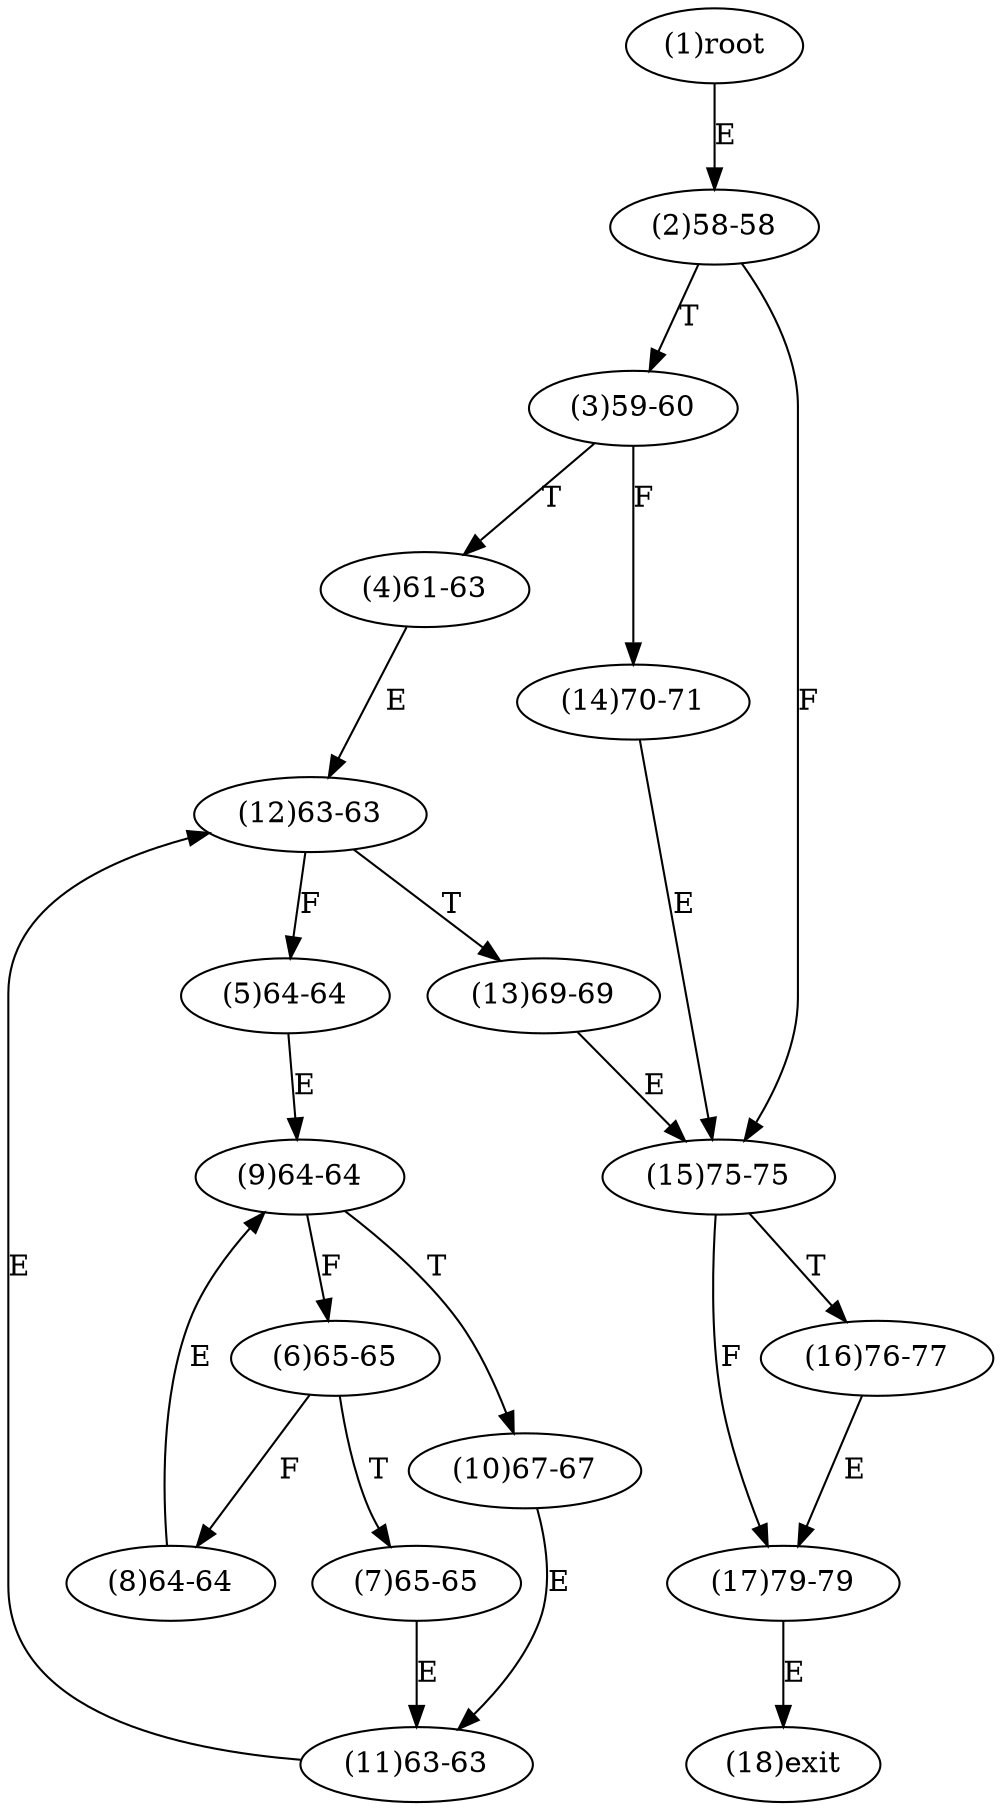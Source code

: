 digraph "" { 
1[ label="(1)root"];
2[ label="(2)58-58"];
3[ label="(3)59-60"];
4[ label="(4)61-63"];
5[ label="(5)64-64"];
6[ label="(6)65-65"];
7[ label="(7)65-65"];
8[ label="(8)64-64"];
9[ label="(9)64-64"];
10[ label="(10)67-67"];
11[ label="(11)63-63"];
12[ label="(12)63-63"];
13[ label="(13)69-69"];
14[ label="(14)70-71"];
15[ label="(15)75-75"];
17[ label="(17)79-79"];
16[ label="(16)76-77"];
18[ label="(18)exit"];
1->2[ label="E"];
2->15[ label="F"];
2->3[ label="T"];
3->14[ label="F"];
3->4[ label="T"];
4->12[ label="E"];
5->9[ label="E"];
6->8[ label="F"];
6->7[ label="T"];
7->11[ label="E"];
8->9[ label="E"];
9->6[ label="F"];
9->10[ label="T"];
10->11[ label="E"];
11->12[ label="E"];
12->5[ label="F"];
12->13[ label="T"];
13->15[ label="E"];
14->15[ label="E"];
15->17[ label="F"];
15->16[ label="T"];
16->17[ label="E"];
17->18[ label="E"];
}